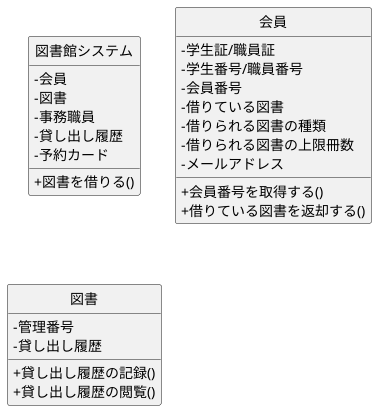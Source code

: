 @startuml 図書館システム-クラス図

skinparam classAttributeIconSize 0
hide circle

class 図書館システム {
 -会員
 -図書
 -事務職員
 -貸し出し履歴
 -予約カード

 +図書を借りる()
}

class 会員 {
 -学生証/職員証
 -学生番号/職員番号
 -会員番号
 -借りている図書
 -借りられる図書の種類
 -借りられる図書の上限冊数
 -メールアドレス

 +会員番号を取得する()
 +借りている図書を返却する()
}

class 図書 {
 -管理番号
 -貸し出し履歴

 +貸し出し履歴の記録()
 +貸し出し履歴の閲覧()
}

@enduml